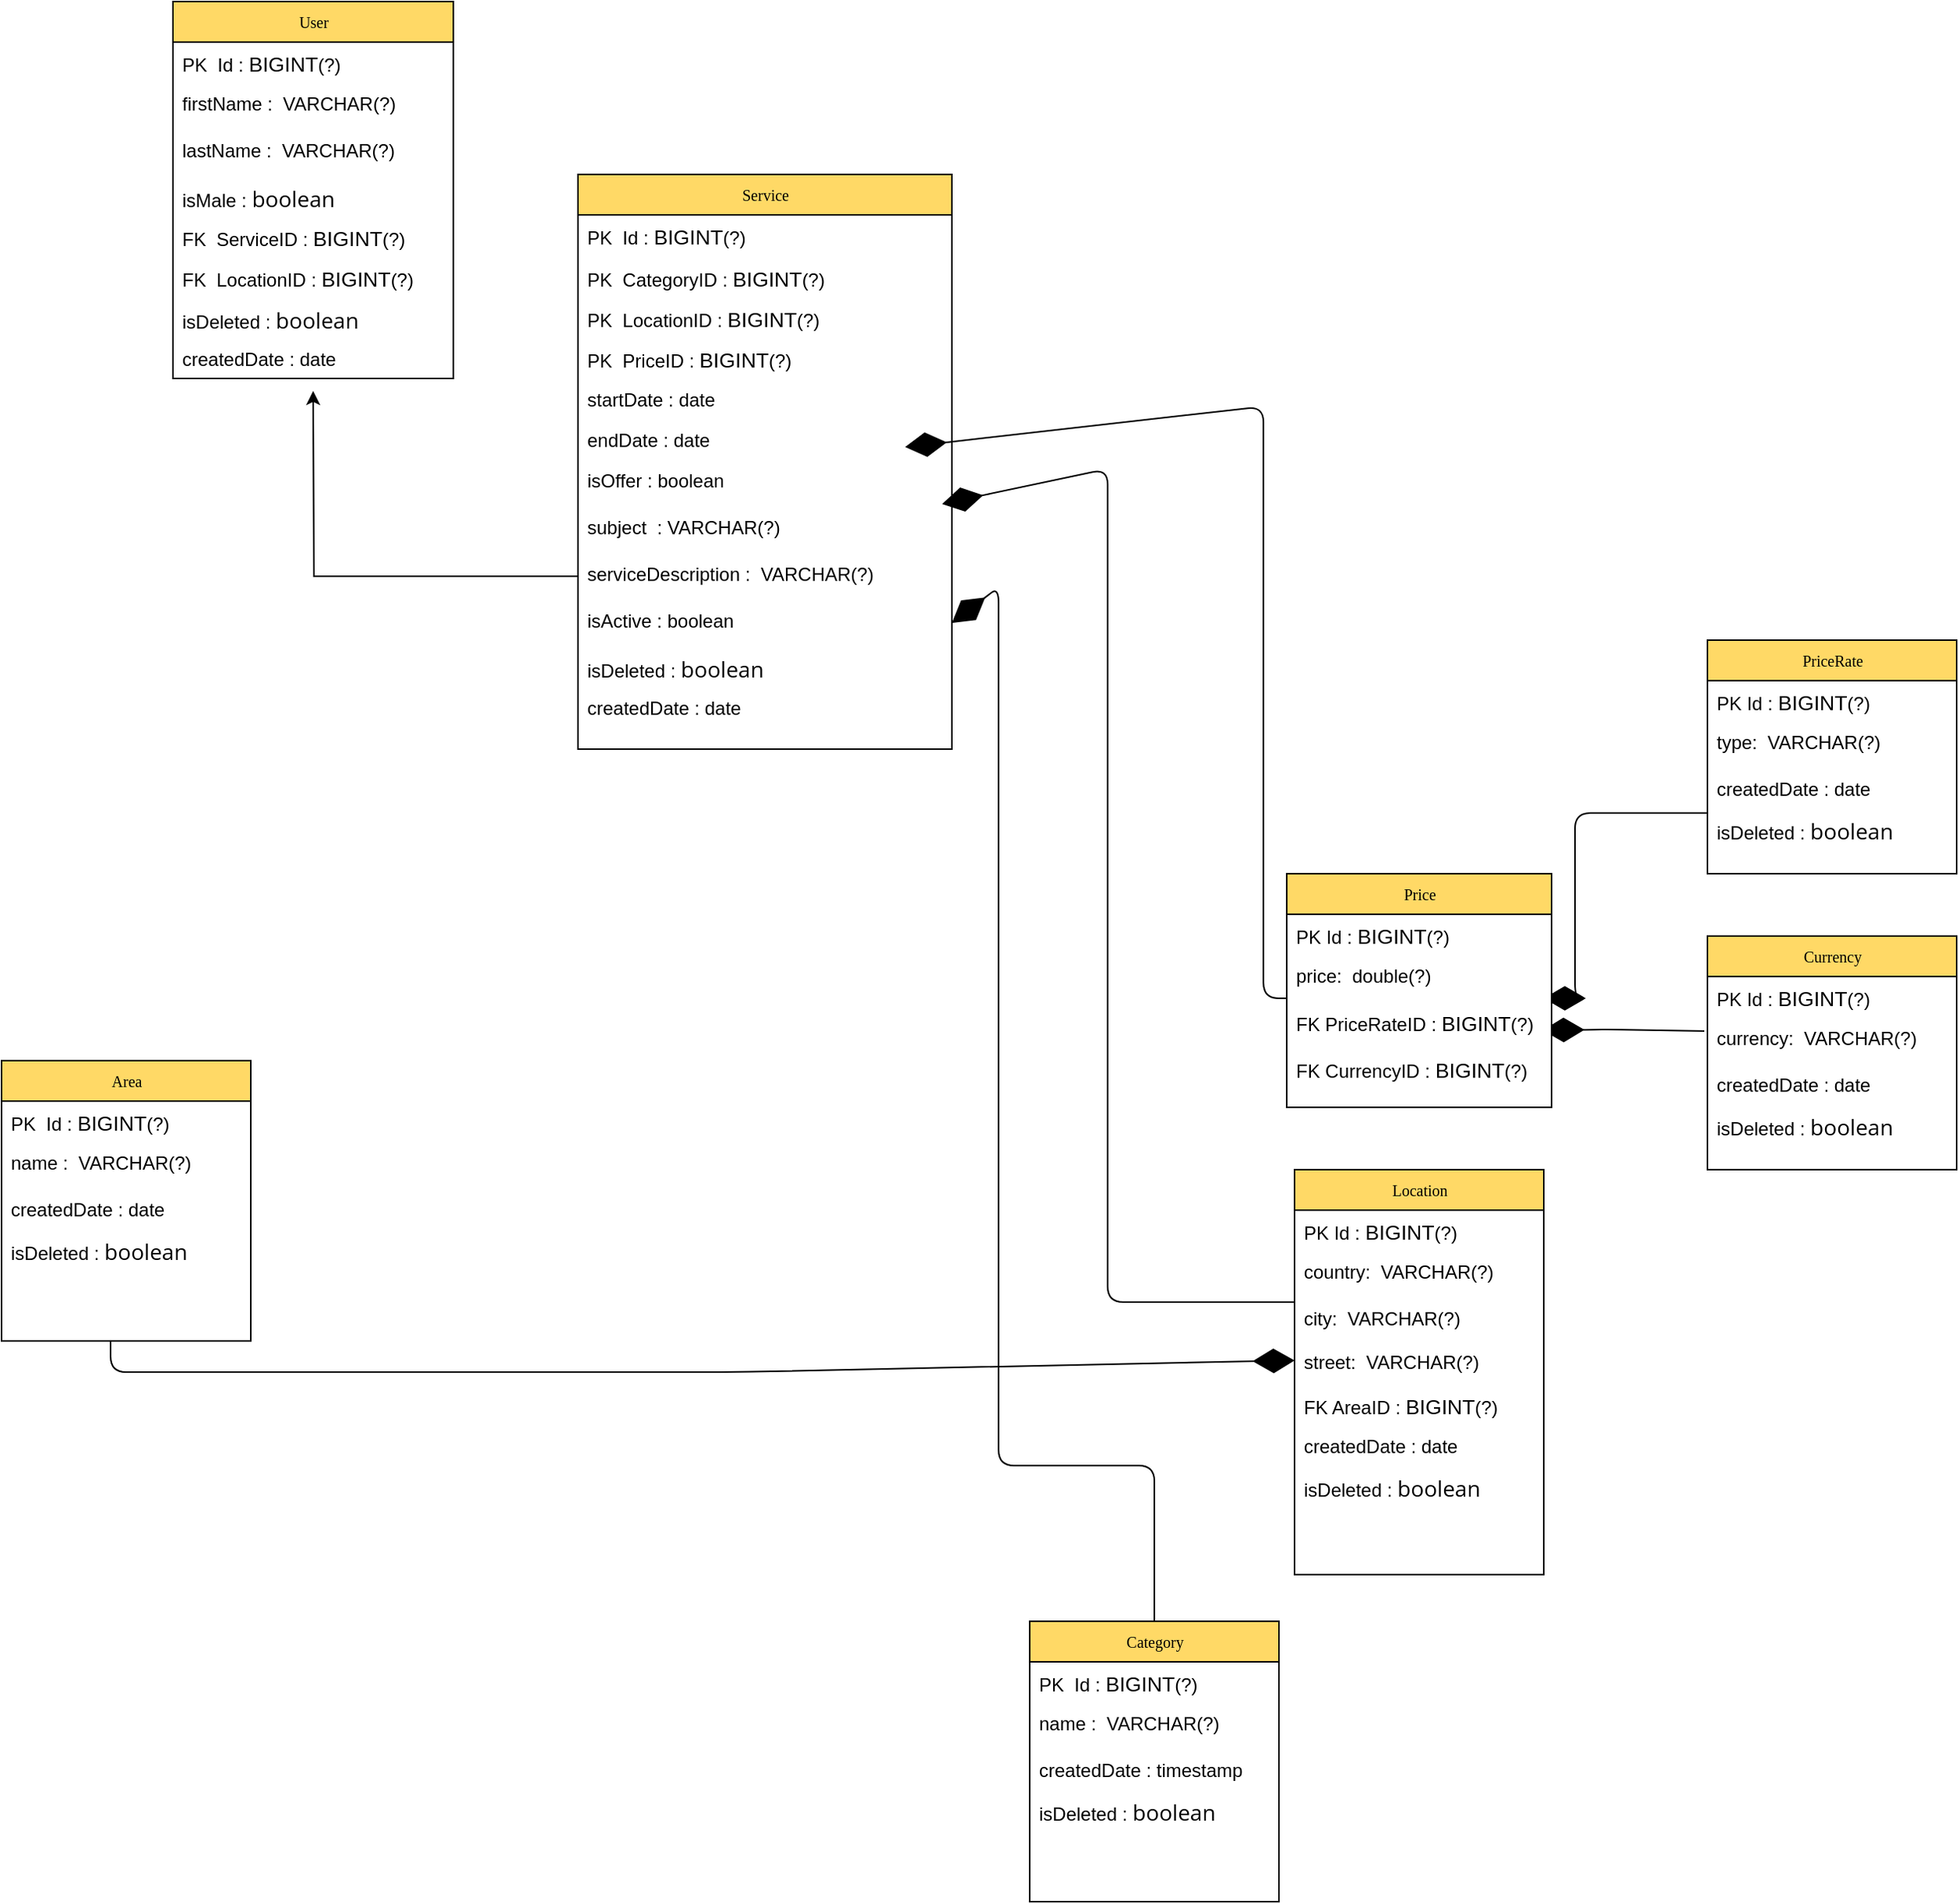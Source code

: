 <mxfile version="12.8.1" type="github">
  <diagram id="fjW9XBGuvEGNRJiDpevI" name="Page-1">
    <mxGraphModel dx="1646" dy="1749" grid="1" gridSize="10" guides="1" tooltips="1" connect="1" arrows="1" fold="1" page="1" pageScale="1" pageWidth="850" pageHeight="1100" math="0" shadow="0">
      <root>
        <mxCell id="0" />
        <mxCell id="1" parent="0" />
        <mxCell id="ZYrpAKafaMUzDecGM8QH-43" value="Category" style="swimlane;html=1;fontStyle=0;childLayout=stackLayout;horizontal=1;startSize=26;fillColor=#FFD966;horizontalStack=0;resizeParent=1;resizeLast=0;collapsible=1;marginBottom=0;swimlaneFillColor=#ffffff;rounded=0;shadow=0;comic=0;labelBackgroundColor=none;strokeWidth=1;fontFamily=Verdana;fontSize=10;align=center;" parent="1" vertex="1">
          <mxGeometry x="-170" y="500" width="160" height="180" as="geometry" />
        </mxCell>
        <mxCell id="4Ubxrk7s4MT3tRCv33ai-3" value="PK&amp;nbsp; Id :&amp;nbsp;&lt;span style=&quot;font-family: &amp;#34;arial&amp;#34; , &amp;#34;helvetica&amp;#34; , sans-serif ; font-size: 13.333px ; background-color: rgb(255 , 255 , 255)&quot;&gt;BIGINT&lt;/span&gt;(?)&lt;span style=&quot;font-family: &amp;#34;arial&amp;#34; , &amp;#34;helvetica&amp;#34; , sans-serif ; font-size: 13.333px ; background-color: rgb(255 , 255 , 255)&quot;&gt;&lt;br&gt;&amp;nbsp;&lt;/span&gt;" style="text;html=1;strokeColor=none;fillColor=none;align=left;verticalAlign=top;spacingLeft=4;spacingRight=4;whiteSpace=wrap;overflow=hidden;rotatable=0;points=[[0,0.5],[1,0.5]];portConstraint=eastwest;" vertex="1" parent="ZYrpAKafaMUzDecGM8QH-43">
          <mxGeometry y="26" width="160" height="26" as="geometry" />
        </mxCell>
        <mxCell id="ZYrpAKafaMUzDecGM8QH-44" value="name :&amp;nbsp; VARCHAR(?)" style="text;html=1;strokeColor=none;fillColor=none;align=left;verticalAlign=top;spacingLeft=4;spacingRight=4;whiteSpace=wrap;overflow=hidden;rotatable=0;points=[[0,0.5],[1,0.5]];portConstraint=eastwest;" parent="ZYrpAKafaMUzDecGM8QH-43" vertex="1">
          <mxGeometry y="52" width="160" height="30" as="geometry" />
        </mxCell>
        <mxCell id="4Ubxrk7s4MT3tRCv33ai-4" value="createdDate : timestamp" style="text;html=1;strokeColor=none;fillColor=none;align=left;verticalAlign=top;spacingLeft=4;spacingRight=4;whiteSpace=wrap;overflow=hidden;rotatable=0;points=[[0,0.5],[1,0.5]];portConstraint=eastwest;" vertex="1" parent="ZYrpAKafaMUzDecGM8QH-43">
          <mxGeometry y="82" width="160" height="26" as="geometry" />
        </mxCell>
        <mxCell id="4Ubxrk7s4MT3tRCv33ai-5" value="isDeleted :&amp;nbsp;&lt;span style=&quot;font-family: &amp;#34;open sans&amp;#34; , &amp;#34;arial&amp;#34; , sans-serif ; font-size: 14px&quot;&gt;boolean&lt;/span&gt;" style="text;html=1;strokeColor=none;fillColor=none;align=left;verticalAlign=top;spacingLeft=4;spacingRight=4;whiteSpace=wrap;overflow=hidden;rotatable=0;points=[[0,0.5],[1,0.5]];portConstraint=eastwest;" vertex="1" parent="ZYrpAKafaMUzDecGM8QH-43">
          <mxGeometry y="108" width="160" height="26" as="geometry" />
        </mxCell>
        <mxCell id="ZYrpAKafaMUzDecGM8QH-45" value="Service" style="swimlane;html=1;fontStyle=0;childLayout=stackLayout;horizontal=1;startSize=26;fillColor=#FFD966;horizontalStack=0;resizeParent=1;resizeLast=0;collapsible=1;marginBottom=0;swimlaneFillColor=#ffffff;rounded=0;shadow=0;comic=0;labelBackgroundColor=none;strokeWidth=1;fontFamily=Verdana;fontSize=10;align=center;" parent="1" vertex="1">
          <mxGeometry x="-460" y="-429" width="240" height="369" as="geometry" />
        </mxCell>
        <mxCell id="4Ubxrk7s4MT3tRCv33ai-59" value="PK&amp;nbsp; Id :&amp;nbsp;&lt;span style=&quot;font-family: &amp;#34;arial&amp;#34; , &amp;#34;helvetica&amp;#34; , sans-serif ; font-size: 13.333px ; background-color: rgb(255 , 255 , 255)&quot;&gt;BIGINT&lt;/span&gt;(?)&lt;span style=&quot;font-family: &amp;#34;arial&amp;#34; , &amp;#34;helvetica&amp;#34; , sans-serif ; font-size: 13.333px ; background-color: rgb(255 , 255 , 255)&quot;&gt;&lt;br&gt;&amp;nbsp;&lt;/span&gt;" style="text;html=1;strokeColor=none;fillColor=none;align=left;verticalAlign=top;spacingLeft=4;spacingRight=4;whiteSpace=wrap;overflow=hidden;rotatable=0;points=[[0,0.5],[1,0.5]];portConstraint=eastwest;" vertex="1" parent="ZYrpAKafaMUzDecGM8QH-45">
          <mxGeometry y="26" width="240" height="27" as="geometry" />
        </mxCell>
        <mxCell id="ZYrpAKafaMUzDecGM8QH-46" value="PK&amp;nbsp; CategoryID :&amp;nbsp;&lt;span style=&quot;font-family: &amp;#34;arial&amp;#34; , &amp;#34;helvetica&amp;#34; , sans-serif ; font-size: 13.333px ; background-color: rgb(255 , 255 , 255)&quot;&gt;BIGINT&lt;/span&gt;(?)&lt;span style=&quot;font-family: &amp;#34;arial&amp;#34; , &amp;#34;helvetica&amp;#34; , sans-serif ; font-size: 13.333px ; background-color: rgb(255 , 255 , 255)&quot;&gt;&lt;br&gt;&amp;nbsp;&lt;/span&gt;" style="text;html=1;strokeColor=none;fillColor=none;align=left;verticalAlign=top;spacingLeft=4;spacingRight=4;whiteSpace=wrap;overflow=hidden;rotatable=0;points=[[0,0.5],[1,0.5]];portConstraint=eastwest;" parent="ZYrpAKafaMUzDecGM8QH-45" vertex="1">
          <mxGeometry y="53" width="240" height="26" as="geometry" />
        </mxCell>
        <mxCell id="4Ubxrk7s4MT3tRCv33ai-65" value="PK&amp;nbsp; LocationID :&amp;nbsp;&lt;span style=&quot;font-family: &amp;#34;arial&amp;#34; , &amp;#34;helvetica&amp;#34; , sans-serif ; font-size: 13.333px ; background-color: rgb(255 , 255 , 255)&quot;&gt;BIGINT&lt;/span&gt;(?)&lt;span style=&quot;font-family: &amp;#34;arial&amp;#34; , &amp;#34;helvetica&amp;#34; , sans-serif ; font-size: 13.333px ; background-color: rgb(255 , 255 , 255)&quot;&gt;&lt;br&gt;&amp;nbsp;&lt;/span&gt;" style="text;html=1;strokeColor=none;fillColor=none;align=left;verticalAlign=top;spacingLeft=4;spacingRight=4;whiteSpace=wrap;overflow=hidden;rotatable=0;points=[[0,0.5],[1,0.5]];portConstraint=eastwest;" vertex="1" parent="ZYrpAKafaMUzDecGM8QH-45">
          <mxGeometry y="79" width="240" height="26" as="geometry" />
        </mxCell>
        <mxCell id="4Ubxrk7s4MT3tRCv33ai-66" value="PK&amp;nbsp; PriceID :&amp;nbsp;&lt;span style=&quot;font-family: &amp;#34;arial&amp;#34; , &amp;#34;helvetica&amp;#34; , sans-serif ; font-size: 13.333px ; background-color: rgb(255 , 255 , 255)&quot;&gt;BIGINT&lt;/span&gt;(?)&lt;span style=&quot;font-family: &amp;#34;arial&amp;#34; , &amp;#34;helvetica&amp;#34; , sans-serif ; font-size: 13.333px ; background-color: rgb(255 , 255 , 255)&quot;&gt;&lt;br&gt;&amp;nbsp;&lt;/span&gt;" style="text;html=1;strokeColor=none;fillColor=none;align=left;verticalAlign=top;spacingLeft=4;spacingRight=4;whiteSpace=wrap;overflow=hidden;rotatable=0;points=[[0,0.5],[1,0.5]];portConstraint=eastwest;" vertex="1" parent="ZYrpAKafaMUzDecGM8QH-45">
          <mxGeometry y="105" width="240" height="26" as="geometry" />
        </mxCell>
        <mxCell id="ZYrpAKafaMUzDecGM8QH-49" value="startDate : date" style="text;html=1;strokeColor=none;fillColor=none;align=left;verticalAlign=top;spacingLeft=4;spacingRight=4;whiteSpace=wrap;overflow=hidden;rotatable=0;points=[[0,0.5],[1,0.5]];portConstraint=eastwest;" parent="ZYrpAKafaMUzDecGM8QH-45" vertex="1">
          <mxGeometry y="131" width="240" height="26" as="geometry" />
        </mxCell>
        <mxCell id="4Ubxrk7s4MT3tRCv33ai-63" value="endDate : date" style="text;html=1;strokeColor=none;fillColor=none;align=left;verticalAlign=top;spacingLeft=4;spacingRight=4;whiteSpace=wrap;overflow=hidden;rotatable=0;points=[[0,0.5],[1,0.5]];portConstraint=eastwest;" vertex="1" parent="ZYrpAKafaMUzDecGM8QH-45">
          <mxGeometry y="157" width="240" height="26" as="geometry" />
        </mxCell>
        <mxCell id="ZYrpAKafaMUzDecGM8QH-51" value="isOffer : boolean" style="text;html=1;strokeColor=none;fillColor=none;align=left;verticalAlign=top;spacingLeft=4;spacingRight=4;whiteSpace=wrap;overflow=hidden;rotatable=0;points=[[0,0.5],[1,0.5]];portConstraint=eastwest;" parent="ZYrpAKafaMUzDecGM8QH-45" vertex="1">
          <mxGeometry y="183" width="240" height="30" as="geometry" />
        </mxCell>
        <mxCell id="ZYrpAKafaMUzDecGM8QH-52" value="subject&amp;nbsp; : VARCHAR(?)" style="text;html=1;strokeColor=none;fillColor=none;align=left;verticalAlign=top;spacingLeft=4;spacingRight=4;whiteSpace=wrap;overflow=hidden;rotatable=0;points=[[0,0.5],[1,0.5]];portConstraint=eastwest;" parent="ZYrpAKafaMUzDecGM8QH-45" vertex="1">
          <mxGeometry y="213" width="240" height="30" as="geometry" />
        </mxCell>
        <mxCell id="ZYrpAKafaMUzDecGM8QH-53" value="serviceDescription :&amp;nbsp; VARCHAR(?)" style="text;html=1;strokeColor=none;fillColor=none;align=left;verticalAlign=top;spacingLeft=4;spacingRight=4;whiteSpace=wrap;overflow=hidden;rotatable=0;points=[[0,0.5],[1,0.5]];portConstraint=eastwest;" parent="ZYrpAKafaMUzDecGM8QH-45" vertex="1">
          <mxGeometry y="243" width="240" height="30" as="geometry" />
        </mxCell>
        <mxCell id="ZYrpAKafaMUzDecGM8QH-54" value="isActive : boolean" style="text;html=1;strokeColor=none;fillColor=none;align=left;verticalAlign=top;spacingLeft=4;spacingRight=4;whiteSpace=wrap;overflow=hidden;rotatable=0;points=[[0,0.5],[1,0.5]];portConstraint=eastwest;" parent="ZYrpAKafaMUzDecGM8QH-45" vertex="1">
          <mxGeometry y="273" width="240" height="30" as="geometry" />
        </mxCell>
        <mxCell id="4Ubxrk7s4MT3tRCv33ai-61" value="isDeleted :&amp;nbsp;&lt;span style=&quot;font-family: &amp;#34;open sans&amp;#34; , &amp;#34;arial&amp;#34; , sans-serif ; font-size: 14px&quot;&gt;boolean&lt;/span&gt;" style="text;html=1;strokeColor=none;fillColor=none;align=left;verticalAlign=top;spacingLeft=4;spacingRight=4;whiteSpace=wrap;overflow=hidden;rotatable=0;points=[[0,0.5],[1,0.5]];portConstraint=eastwest;" vertex="1" parent="ZYrpAKafaMUzDecGM8QH-45">
          <mxGeometry y="303" width="240" height="26" as="geometry" />
        </mxCell>
        <mxCell id="4Ubxrk7s4MT3tRCv33ai-60" value="createdDate : date" style="text;html=1;strokeColor=none;fillColor=none;align=left;verticalAlign=top;spacingLeft=4;spacingRight=4;whiteSpace=wrap;overflow=hidden;rotatable=0;points=[[0,0.5],[1,0.5]];portConstraint=eastwest;" vertex="1" parent="ZYrpAKafaMUzDecGM8QH-45">
          <mxGeometry y="329" width="240" height="26" as="geometry" />
        </mxCell>
        <mxCell id="ZYrpAKafaMUzDecGM8QH-66" value="" style="endArrow=diamondThin;endFill=1;endSize=24;html=1;exitX=0;exitY=0.5;exitDx=0;exitDy=0;entryX=1;entryY=0.5;entryDx=0;entryDy=0;" parent="1" edge="1">
          <mxGeometry width="160" relative="1" as="geometry">
            <mxPoint y="100.0" as="sourcePoint" />
            <mxPoint x="-250" y="-254" as="targetPoint" />
            <Array as="points">
              <mxPoint x="-20" y="100" />
              <mxPoint x="-20" y="-280" />
            </Array>
          </mxGeometry>
        </mxCell>
        <mxCell id="ZYrpAKafaMUzDecGM8QH-67" value="" style="endArrow=diamondThin;endFill=1;endSize=24;html=1;exitX=0;exitY=0.5;exitDx=0;exitDy=0;entryX=0.974;entryY=-0.047;entryDx=0;entryDy=0;entryPerimeter=0;" parent="1" target="ZYrpAKafaMUzDecGM8QH-52" edge="1">
          <mxGeometry width="160" relative="1" as="geometry">
            <mxPoint y="295.0" as="sourcePoint" />
            <mxPoint x="-240" y="190" as="targetPoint" />
            <Array as="points">
              <mxPoint x="-120" y="295" />
              <mxPoint x="-120" y="190" />
              <mxPoint x="-120" y="-240" />
            </Array>
          </mxGeometry>
        </mxCell>
        <mxCell id="ZYrpAKafaMUzDecGM8QH-68" value="" style="endArrow=diamondThin;endFill=1;endSize=24;html=1;exitX=0.5;exitY=0;exitDx=0;exitDy=0;entryX=1;entryY=0.5;entryDx=0;entryDy=0;" parent="1" source="ZYrpAKafaMUzDecGM8QH-43" target="ZYrpAKafaMUzDecGM8QH-54" edge="1">
          <mxGeometry width="160" relative="1" as="geometry">
            <mxPoint x="-370" y="110" as="sourcePoint" />
            <mxPoint x="-260" y="220" as="targetPoint" />
            <Array as="points">
              <mxPoint x="-90" y="400" />
              <mxPoint x="-190" y="400" />
              <mxPoint x="-190" y="265" />
              <mxPoint x="-190" y="-164" />
            </Array>
          </mxGeometry>
        </mxCell>
        <mxCell id="ZYrpAKafaMUzDecGM8QH-69" value="" style="endArrow=diamondThin;endFill=1;endSize=24;html=1;entryX=0;entryY=0.75;entryDx=0;entryDy=0;exitX=0.5;exitY=1;exitDx=0;exitDy=0;" parent="1" edge="1">
          <mxGeometry width="160" relative="1" as="geometry">
            <mxPoint x="-760" y="320.0" as="sourcePoint" />
            <mxPoint y="332.5" as="targetPoint" />
            <Array as="points">
              <mxPoint x="-760" y="340" />
              <mxPoint x="-360" y="340" />
            </Array>
          </mxGeometry>
        </mxCell>
        <mxCell id="ZYrpAKafaMUzDecGM8QH-70" value="" style="endArrow=diamondThin;endFill=1;endSize=24;html=1;exitX=0;exitY=0.5;exitDx=0;exitDy=0;entryX=1;entryY=0.5;entryDx=0;entryDy=0;" parent="1" edge="1">
          <mxGeometry width="160" relative="1" as="geometry">
            <mxPoint x="265" y="-19" as="sourcePoint" />
            <mxPoint x="160" y="100.0" as="targetPoint" />
            <Array as="points">
              <mxPoint x="180" y="-19" />
              <mxPoint x="180" y="100" />
            </Array>
          </mxGeometry>
        </mxCell>
        <mxCell id="ZYrpAKafaMUzDecGM8QH-71" value="" style="endArrow=diamondThin;endFill=1;endSize=24;html=1;entryX=0.995;entryY=0.614;entryDx=0;entryDy=0;entryPerimeter=0;" parent="1" edge="1">
          <mxGeometry width="160" relative="1" as="geometry">
            <mxPoint x="263" y="121" as="sourcePoint" />
            <mxPoint x="159.2" y="120.52" as="targetPoint" />
            <Array as="points">
              <mxPoint x="200" y="120" />
            </Array>
          </mxGeometry>
        </mxCell>
        <mxCell id="4Ubxrk7s4MT3tRCv33ai-6" value="Area" style="swimlane;html=1;fontStyle=0;childLayout=stackLayout;horizontal=1;startSize=26;fillColor=#FFD966;horizontalStack=0;resizeParent=1;resizeLast=0;collapsible=1;marginBottom=0;swimlaneFillColor=#ffffff;rounded=0;shadow=0;comic=0;labelBackgroundColor=none;strokeWidth=1;fontFamily=Verdana;fontSize=10;align=center;" vertex="1" parent="1">
          <mxGeometry x="-830" y="140" width="160" height="180" as="geometry" />
        </mxCell>
        <mxCell id="4Ubxrk7s4MT3tRCv33ai-8" value="PK&amp;nbsp; Id :&amp;nbsp;&lt;span style=&quot;font-family: &amp;#34;arial&amp;#34; , &amp;#34;helvetica&amp;#34; , sans-serif ; font-size: 13.333px ; background-color: rgb(255 , 255 , 255)&quot;&gt;BIGINT&lt;/span&gt;(?)&lt;span style=&quot;font-family: &amp;#34;arial&amp;#34; , &amp;#34;helvetica&amp;#34; , sans-serif ; font-size: 13.333px ; background-color: rgb(255 , 255 , 255)&quot;&gt;&lt;br&gt;&amp;nbsp;&lt;/span&gt;" style="text;html=1;strokeColor=none;fillColor=none;align=left;verticalAlign=top;spacingLeft=4;spacingRight=4;whiteSpace=wrap;overflow=hidden;rotatable=0;points=[[0,0.5],[1,0.5]];portConstraint=eastwest;" vertex="1" parent="4Ubxrk7s4MT3tRCv33ai-6">
          <mxGeometry y="26" width="160" height="26" as="geometry" />
        </mxCell>
        <mxCell id="4Ubxrk7s4MT3tRCv33ai-7" value="name :&amp;nbsp; VARCHAR(?)" style="text;html=1;strokeColor=none;fillColor=none;align=left;verticalAlign=top;spacingLeft=4;spacingRight=4;whiteSpace=wrap;overflow=hidden;rotatable=0;points=[[0,0.5],[1,0.5]];portConstraint=eastwest;" vertex="1" parent="4Ubxrk7s4MT3tRCv33ai-6">
          <mxGeometry y="52" width="160" height="30" as="geometry" />
        </mxCell>
        <mxCell id="4Ubxrk7s4MT3tRCv33ai-9" value="createdDate : date" style="text;html=1;strokeColor=none;fillColor=none;align=left;verticalAlign=top;spacingLeft=4;spacingRight=4;whiteSpace=wrap;overflow=hidden;rotatable=0;points=[[0,0.5],[1,0.5]];portConstraint=eastwest;" vertex="1" parent="4Ubxrk7s4MT3tRCv33ai-6">
          <mxGeometry y="82" width="160" height="26" as="geometry" />
        </mxCell>
        <mxCell id="4Ubxrk7s4MT3tRCv33ai-10" value="isDeleted :&amp;nbsp;&lt;span style=&quot;font-family: &amp;#34;open sans&amp;#34; , &amp;#34;arial&amp;#34; , sans-serif ; font-size: 14px&quot;&gt;boolean&lt;/span&gt;" style="text;html=1;strokeColor=none;fillColor=none;align=left;verticalAlign=top;spacingLeft=4;spacingRight=4;whiteSpace=wrap;overflow=hidden;rotatable=0;points=[[0,0.5],[1,0.5]];portConstraint=eastwest;" vertex="1" parent="4Ubxrk7s4MT3tRCv33ai-6">
          <mxGeometry y="108" width="160" height="26" as="geometry" />
        </mxCell>
        <mxCell id="4Ubxrk7s4MT3tRCv33ai-11" value="User" style="swimlane;html=1;fontStyle=0;childLayout=stackLayout;horizontal=1;startSize=26;fillColor=#FFD966;horizontalStack=0;resizeParent=1;resizeLast=0;collapsible=1;marginBottom=0;swimlaneFillColor=#ffffff;rounded=0;shadow=0;comic=0;labelBackgroundColor=none;strokeWidth=1;fontFamily=Verdana;fontSize=10;align=center;" vertex="1" parent="1">
          <mxGeometry x="-720" y="-540" width="180" height="242" as="geometry" />
        </mxCell>
        <mxCell id="4Ubxrk7s4MT3tRCv33ai-13" value="PK&amp;nbsp; Id :&amp;nbsp;&lt;span style=&quot;font-family: &amp;#34;arial&amp;#34; , &amp;#34;helvetica&amp;#34; , sans-serif ; font-size: 13.333px ; background-color: rgb(255 , 255 , 255)&quot;&gt;BIGINT&lt;/span&gt;(?)&lt;span style=&quot;font-family: &amp;#34;arial&amp;#34; , &amp;#34;helvetica&amp;#34; , sans-serif ; font-size: 13.333px ; background-color: rgb(255 , 255 , 255)&quot;&gt;&lt;br&gt;&amp;nbsp;&lt;/span&gt;" style="text;html=1;strokeColor=none;fillColor=none;align=left;verticalAlign=top;spacingLeft=4;spacingRight=4;whiteSpace=wrap;overflow=hidden;rotatable=0;points=[[0,0.5],[1,0.5]];portConstraint=eastwest;" vertex="1" parent="4Ubxrk7s4MT3tRCv33ai-11">
          <mxGeometry y="26" width="180" height="26" as="geometry" />
        </mxCell>
        <mxCell id="4Ubxrk7s4MT3tRCv33ai-12" value="firstName :&amp;nbsp; VARCHAR(?)" style="text;html=1;strokeColor=none;fillColor=none;align=left;verticalAlign=top;spacingLeft=4;spacingRight=4;whiteSpace=wrap;overflow=hidden;rotatable=0;points=[[0,0.5],[1,0.5]];portConstraint=eastwest;" vertex="1" parent="4Ubxrk7s4MT3tRCv33ai-11">
          <mxGeometry y="52" width="180" height="30" as="geometry" />
        </mxCell>
        <mxCell id="4Ubxrk7s4MT3tRCv33ai-18" value="lastName :&amp;nbsp; VARCHAR(?)" style="text;html=1;strokeColor=none;fillColor=none;align=left;verticalAlign=top;spacingLeft=4;spacingRight=4;whiteSpace=wrap;overflow=hidden;rotatable=0;points=[[0,0.5],[1,0.5]];portConstraint=eastwest;" vertex="1" parent="4Ubxrk7s4MT3tRCv33ai-11">
          <mxGeometry y="82" width="180" height="30" as="geometry" />
        </mxCell>
        <mxCell id="4Ubxrk7s4MT3tRCv33ai-15" value="isMale :&amp;nbsp;&lt;span style=&quot;font-family: &amp;#34;open sans&amp;#34; , &amp;#34;arial&amp;#34; , sans-serif ; font-size: 14px&quot;&gt;boolean&lt;/span&gt;" style="text;html=1;strokeColor=none;fillColor=none;align=left;verticalAlign=top;spacingLeft=4;spacingRight=4;whiteSpace=wrap;overflow=hidden;rotatable=0;points=[[0,0.5],[1,0.5]];portConstraint=eastwest;" vertex="1" parent="4Ubxrk7s4MT3tRCv33ai-11">
          <mxGeometry y="112" width="180" height="26" as="geometry" />
        </mxCell>
        <mxCell id="4Ubxrk7s4MT3tRCv33ai-56" value="FK&amp;nbsp; ServiceID :&amp;nbsp;&lt;span style=&quot;font-family: &amp;#34;arial&amp;#34; , &amp;#34;helvetica&amp;#34; , sans-serif ; font-size: 13.333px ; background-color: rgb(255 , 255 , 255)&quot;&gt;BIGINT&lt;/span&gt;(?)&lt;span style=&quot;font-family: &amp;#34;arial&amp;#34; , &amp;#34;helvetica&amp;#34; , sans-serif ; font-size: 13.333px ; background-color: rgb(255 , 255 , 255)&quot;&gt;&lt;br&gt;&amp;nbsp;&lt;/span&gt;" style="text;html=1;strokeColor=none;fillColor=none;align=left;verticalAlign=top;spacingLeft=4;spacingRight=4;whiteSpace=wrap;overflow=hidden;rotatable=0;points=[[0,0.5],[1,0.5]];portConstraint=eastwest;" vertex="1" parent="4Ubxrk7s4MT3tRCv33ai-11">
          <mxGeometry y="138" width="180" height="26" as="geometry" />
        </mxCell>
        <mxCell id="4Ubxrk7s4MT3tRCv33ai-57" value="FK&amp;nbsp; LocationID :&amp;nbsp;&lt;span style=&quot;font-family: &amp;#34;arial&amp;#34; , &amp;#34;helvetica&amp;#34; , sans-serif ; font-size: 13.333px ; background-color: rgb(255 , 255 , 255)&quot;&gt;BIGINT&lt;/span&gt;(?)&lt;span style=&quot;font-family: &amp;#34;arial&amp;#34; , &amp;#34;helvetica&amp;#34; , sans-serif ; font-size: 13.333px ; background-color: rgb(255 , 255 , 255)&quot;&gt;&lt;br&gt;&amp;nbsp;&lt;/span&gt;" style="text;html=1;strokeColor=none;fillColor=none;align=left;verticalAlign=top;spacingLeft=4;spacingRight=4;whiteSpace=wrap;overflow=hidden;rotatable=0;points=[[0,0.5],[1,0.5]];portConstraint=eastwest;" vertex="1" parent="4Ubxrk7s4MT3tRCv33ai-11">
          <mxGeometry y="164" width="180" height="26" as="geometry" />
        </mxCell>
        <mxCell id="4Ubxrk7s4MT3tRCv33ai-14" value="isDeleted :&amp;nbsp;&lt;span style=&quot;font-family: &amp;#34;open sans&amp;#34; , &amp;#34;arial&amp;#34; , sans-serif ; font-size: 14px&quot;&gt;boolean&lt;/span&gt;" style="text;html=1;strokeColor=none;fillColor=none;align=left;verticalAlign=top;spacingLeft=4;spacingRight=4;whiteSpace=wrap;overflow=hidden;rotatable=0;points=[[0,0.5],[1,0.5]];portConstraint=eastwest;" vertex="1" parent="4Ubxrk7s4MT3tRCv33ai-11">
          <mxGeometry y="190" width="180" height="26" as="geometry" />
        </mxCell>
        <mxCell id="4Ubxrk7s4MT3tRCv33ai-58" value="createdDate : date" style="text;html=1;strokeColor=none;fillColor=none;align=left;verticalAlign=top;spacingLeft=4;spacingRight=4;whiteSpace=wrap;overflow=hidden;rotatable=0;points=[[0,0.5],[1,0.5]];portConstraint=eastwest;" vertex="1" parent="4Ubxrk7s4MT3tRCv33ai-11">
          <mxGeometry y="216" width="180" height="26" as="geometry" />
        </mxCell>
        <mxCell id="4Ubxrk7s4MT3tRCv33ai-19" value="Location" style="swimlane;html=1;fontStyle=0;childLayout=stackLayout;horizontal=1;startSize=26;fillColor=#FFD966;horizontalStack=0;resizeParent=1;resizeLast=0;collapsible=1;marginBottom=0;swimlaneFillColor=#ffffff;rounded=0;shadow=0;comic=0;labelBackgroundColor=none;strokeWidth=1;fontFamily=Verdana;fontSize=10;align=center;" vertex="1" parent="1">
          <mxGeometry y="210" width="160" height="260" as="geometry" />
        </mxCell>
        <mxCell id="4Ubxrk7s4MT3tRCv33ai-21" value="PK Id :&amp;nbsp;&lt;span style=&quot;font-family: &amp;#34;arial&amp;#34; , &amp;#34;helvetica&amp;#34; , sans-serif ; font-size: 13.333px ; background-color: rgb(255 , 255 , 255)&quot;&gt;BIGINT&lt;/span&gt;(?)&lt;span style=&quot;font-family: &amp;#34;arial&amp;#34; , &amp;#34;helvetica&amp;#34; , sans-serif ; font-size: 13.333px ; background-color: rgb(255 , 255 , 255)&quot;&gt;&lt;br&gt;&amp;nbsp;&lt;/span&gt;" style="text;html=1;strokeColor=none;fillColor=none;align=left;verticalAlign=top;spacingLeft=4;spacingRight=4;whiteSpace=wrap;overflow=hidden;rotatable=0;points=[[0,0.5],[1,0.5]];portConstraint=eastwest;" vertex="1" parent="4Ubxrk7s4MT3tRCv33ai-19">
          <mxGeometry y="26" width="160" height="26" as="geometry" />
        </mxCell>
        <mxCell id="4Ubxrk7s4MT3tRCv33ai-20" value="country:&amp;nbsp; VARCHAR(?)" style="text;html=1;strokeColor=none;fillColor=none;align=left;verticalAlign=top;spacingLeft=4;spacingRight=4;whiteSpace=wrap;overflow=hidden;rotatable=0;points=[[0,0.5],[1,0.5]];portConstraint=eastwest;" vertex="1" parent="4Ubxrk7s4MT3tRCv33ai-19">
          <mxGeometry y="52" width="160" height="30" as="geometry" />
        </mxCell>
        <mxCell id="4Ubxrk7s4MT3tRCv33ai-25" value="city:&amp;nbsp; VARCHAR(?)" style="text;html=1;strokeColor=none;fillColor=none;align=left;verticalAlign=top;spacingLeft=4;spacingRight=4;whiteSpace=wrap;overflow=hidden;rotatable=0;points=[[0,0.5],[1,0.5]];portConstraint=eastwest;" vertex="1" parent="4Ubxrk7s4MT3tRCv33ai-19">
          <mxGeometry y="82" width="160" height="28" as="geometry" />
        </mxCell>
        <mxCell id="4Ubxrk7s4MT3tRCv33ai-28" value="street:&amp;nbsp; VARCHAR(?)" style="text;html=1;strokeColor=none;fillColor=none;align=left;verticalAlign=top;spacingLeft=4;spacingRight=4;whiteSpace=wrap;overflow=hidden;rotatable=0;points=[[0,0.5],[1,0.5]];portConstraint=eastwest;" vertex="1" parent="4Ubxrk7s4MT3tRCv33ai-19">
          <mxGeometry y="110" width="160" height="28" as="geometry" />
        </mxCell>
        <mxCell id="4Ubxrk7s4MT3tRCv33ai-26" value="FK AreaID :&amp;nbsp;&lt;span style=&quot;font-family: &amp;#34;arial&amp;#34; , &amp;#34;helvetica&amp;#34; , sans-serif ; font-size: 13.333px ; background-color: rgb(255 , 255 , 255)&quot;&gt;BIGINT&lt;/span&gt;(?)&lt;span style=&quot;font-family: &amp;#34;arial&amp;#34; , &amp;#34;helvetica&amp;#34; , sans-serif ; font-size: 13.333px ; background-color: rgb(255 , 255 , 255)&quot;&gt;&lt;br&gt;&amp;nbsp;&lt;/span&gt;" style="text;html=1;strokeColor=none;fillColor=none;align=left;verticalAlign=top;spacingLeft=4;spacingRight=4;whiteSpace=wrap;overflow=hidden;rotatable=0;points=[[0,0.5],[1,0.5]];portConstraint=eastwest;" vertex="1" parent="4Ubxrk7s4MT3tRCv33ai-19">
          <mxGeometry y="138" width="160" height="26" as="geometry" />
        </mxCell>
        <mxCell id="4Ubxrk7s4MT3tRCv33ai-22" value="createdDate : date" style="text;html=1;strokeColor=none;fillColor=none;align=left;verticalAlign=top;spacingLeft=4;spacingRight=4;whiteSpace=wrap;overflow=hidden;rotatable=0;points=[[0,0.5],[1,0.5]];portConstraint=eastwest;" vertex="1" parent="4Ubxrk7s4MT3tRCv33ai-19">
          <mxGeometry y="164" width="160" height="26" as="geometry" />
        </mxCell>
        <mxCell id="4Ubxrk7s4MT3tRCv33ai-23" value="isDeleted :&amp;nbsp;&lt;span style=&quot;font-family: &amp;#34;open sans&amp;#34; , &amp;#34;arial&amp;#34; , sans-serif ; font-size: 14px&quot;&gt;boolean&lt;/span&gt;" style="text;html=1;strokeColor=none;fillColor=none;align=left;verticalAlign=top;spacingLeft=4;spacingRight=4;whiteSpace=wrap;overflow=hidden;rotatable=0;points=[[0,0.5],[1,0.5]];portConstraint=eastwest;" vertex="1" parent="4Ubxrk7s4MT3tRCv33ai-19">
          <mxGeometry y="190" width="160" height="26" as="geometry" />
        </mxCell>
        <mxCell id="4Ubxrk7s4MT3tRCv33ai-32" value="Currency" style="swimlane;html=1;fontStyle=0;childLayout=stackLayout;horizontal=1;startSize=26;fillColor=#FFD966;horizontalStack=0;resizeParent=1;resizeLast=0;collapsible=1;marginBottom=0;swimlaneFillColor=#ffffff;rounded=0;shadow=0;comic=0;labelBackgroundColor=none;strokeWidth=1;fontFamily=Verdana;fontSize=10;align=center;" vertex="1" parent="1">
          <mxGeometry x="265" y="60" width="160" height="150" as="geometry" />
        </mxCell>
        <mxCell id="4Ubxrk7s4MT3tRCv33ai-33" value="PK Id :&amp;nbsp;&lt;span style=&quot;font-family: &amp;#34;arial&amp;#34; , &amp;#34;helvetica&amp;#34; , sans-serif ; font-size: 13.333px ; background-color: rgb(255 , 255 , 255)&quot;&gt;BIGINT&lt;/span&gt;(?)&lt;span style=&quot;font-family: &amp;#34;arial&amp;#34; , &amp;#34;helvetica&amp;#34; , sans-serif ; font-size: 13.333px ; background-color: rgb(255 , 255 , 255)&quot;&gt;&lt;br&gt;&amp;nbsp;&lt;/span&gt;" style="text;html=1;strokeColor=none;fillColor=none;align=left;verticalAlign=top;spacingLeft=4;spacingRight=4;whiteSpace=wrap;overflow=hidden;rotatable=0;points=[[0,0.5],[1,0.5]];portConstraint=eastwest;" vertex="1" parent="4Ubxrk7s4MT3tRCv33ai-32">
          <mxGeometry y="26" width="160" height="26" as="geometry" />
        </mxCell>
        <mxCell id="4Ubxrk7s4MT3tRCv33ai-34" value="currency:&amp;nbsp; VARCHAR(?)" style="text;html=1;strokeColor=none;fillColor=none;align=left;verticalAlign=top;spacingLeft=4;spacingRight=4;whiteSpace=wrap;overflow=hidden;rotatable=0;points=[[0,0.5],[1,0.5]];portConstraint=eastwest;" vertex="1" parent="4Ubxrk7s4MT3tRCv33ai-32">
          <mxGeometry y="52" width="160" height="30" as="geometry" />
        </mxCell>
        <mxCell id="4Ubxrk7s4MT3tRCv33ai-38" value="createdDate : date" style="text;html=1;strokeColor=none;fillColor=none;align=left;verticalAlign=top;spacingLeft=4;spacingRight=4;whiteSpace=wrap;overflow=hidden;rotatable=0;points=[[0,0.5],[1,0.5]];portConstraint=eastwest;" vertex="1" parent="4Ubxrk7s4MT3tRCv33ai-32">
          <mxGeometry y="82" width="160" height="26" as="geometry" />
        </mxCell>
        <mxCell id="4Ubxrk7s4MT3tRCv33ai-39" value="isDeleted :&amp;nbsp;&lt;span style=&quot;font-family: &amp;#34;open sans&amp;#34; , &amp;#34;arial&amp;#34; , sans-serif ; font-size: 14px&quot;&gt;boolean&lt;/span&gt;" style="text;html=1;strokeColor=none;fillColor=none;align=left;verticalAlign=top;spacingLeft=4;spacingRight=4;whiteSpace=wrap;overflow=hidden;rotatable=0;points=[[0,0.5],[1,0.5]];portConstraint=eastwest;" vertex="1" parent="4Ubxrk7s4MT3tRCv33ai-32">
          <mxGeometry y="108" width="160" height="26" as="geometry" />
        </mxCell>
        <mxCell id="4Ubxrk7s4MT3tRCv33ai-40" value="PriceRate" style="swimlane;html=1;fontStyle=0;childLayout=stackLayout;horizontal=1;startSize=26;fillColor=#FFD966;horizontalStack=0;resizeParent=1;resizeLast=0;collapsible=1;marginBottom=0;swimlaneFillColor=#ffffff;rounded=0;shadow=0;comic=0;labelBackgroundColor=none;strokeWidth=1;fontFamily=Verdana;fontSize=10;align=center;" vertex="1" parent="1">
          <mxGeometry x="265" y="-130" width="160" height="150" as="geometry" />
        </mxCell>
        <mxCell id="4Ubxrk7s4MT3tRCv33ai-41" value="PK Id :&amp;nbsp;&lt;span style=&quot;font-family: &amp;#34;arial&amp;#34; , &amp;#34;helvetica&amp;#34; , sans-serif ; font-size: 13.333px ; background-color: rgb(255 , 255 , 255)&quot;&gt;BIGINT&lt;/span&gt;(?)&lt;span style=&quot;font-family: &amp;#34;arial&amp;#34; , &amp;#34;helvetica&amp;#34; , sans-serif ; font-size: 13.333px ; background-color: rgb(255 , 255 , 255)&quot;&gt;&lt;br&gt;&amp;nbsp;&lt;/span&gt;" style="text;html=1;strokeColor=none;fillColor=none;align=left;verticalAlign=top;spacingLeft=4;spacingRight=4;whiteSpace=wrap;overflow=hidden;rotatable=0;points=[[0,0.5],[1,0.5]];portConstraint=eastwest;" vertex="1" parent="4Ubxrk7s4MT3tRCv33ai-40">
          <mxGeometry y="26" width="160" height="26" as="geometry" />
        </mxCell>
        <mxCell id="4Ubxrk7s4MT3tRCv33ai-42" value="type:&amp;nbsp; VARCHAR(?)" style="text;html=1;strokeColor=none;fillColor=none;align=left;verticalAlign=top;spacingLeft=4;spacingRight=4;whiteSpace=wrap;overflow=hidden;rotatable=0;points=[[0,0.5],[1,0.5]];portConstraint=eastwest;" vertex="1" parent="4Ubxrk7s4MT3tRCv33ai-40">
          <mxGeometry y="52" width="160" height="30" as="geometry" />
        </mxCell>
        <mxCell id="4Ubxrk7s4MT3tRCv33ai-43" value="createdDate : date" style="text;html=1;strokeColor=none;fillColor=none;align=left;verticalAlign=top;spacingLeft=4;spacingRight=4;whiteSpace=wrap;overflow=hidden;rotatable=0;points=[[0,0.5],[1,0.5]];portConstraint=eastwest;" vertex="1" parent="4Ubxrk7s4MT3tRCv33ai-40">
          <mxGeometry y="82" width="160" height="26" as="geometry" />
        </mxCell>
        <mxCell id="4Ubxrk7s4MT3tRCv33ai-44" value="isDeleted :&amp;nbsp;&lt;span style=&quot;font-family: &amp;#34;open sans&amp;#34; , &amp;#34;arial&amp;#34; , sans-serif ; font-size: 14px&quot;&gt;boolean&lt;/span&gt;" style="text;html=1;strokeColor=none;fillColor=none;align=left;verticalAlign=top;spacingLeft=4;spacingRight=4;whiteSpace=wrap;overflow=hidden;rotatable=0;points=[[0,0.5],[1,0.5]];portConstraint=eastwest;" vertex="1" parent="4Ubxrk7s4MT3tRCv33ai-40">
          <mxGeometry y="108" width="160" height="26" as="geometry" />
        </mxCell>
        <mxCell id="4Ubxrk7s4MT3tRCv33ai-46" value="Price" style="swimlane;html=1;fontStyle=0;childLayout=stackLayout;horizontal=1;startSize=26;fillColor=#FFD966;horizontalStack=0;resizeParent=1;resizeLast=0;collapsible=1;marginBottom=0;swimlaneFillColor=#ffffff;rounded=0;shadow=0;comic=0;labelBackgroundColor=none;strokeWidth=1;fontFamily=Verdana;fontSize=10;align=center;" vertex="1" parent="1">
          <mxGeometry x="-5" y="20" width="170" height="150" as="geometry" />
        </mxCell>
        <mxCell id="4Ubxrk7s4MT3tRCv33ai-47" value="PK Id :&amp;nbsp;&lt;span style=&quot;font-family: &amp;#34;arial&amp;#34; , &amp;#34;helvetica&amp;#34; , sans-serif ; font-size: 13.333px ; background-color: rgb(255 , 255 , 255)&quot;&gt;BIGINT&lt;/span&gt;(?)&lt;span style=&quot;font-family: &amp;#34;arial&amp;#34; , &amp;#34;helvetica&amp;#34; , sans-serif ; font-size: 13.333px ; background-color: rgb(255 , 255 , 255)&quot;&gt;&lt;br&gt;&amp;nbsp;&lt;/span&gt;" style="text;html=1;strokeColor=none;fillColor=none;align=left;verticalAlign=top;spacingLeft=4;spacingRight=4;whiteSpace=wrap;overflow=hidden;rotatable=0;points=[[0,0.5],[1,0.5]];portConstraint=eastwest;" vertex="1" parent="4Ubxrk7s4MT3tRCv33ai-46">
          <mxGeometry y="26" width="170" height="26" as="geometry" />
        </mxCell>
        <mxCell id="4Ubxrk7s4MT3tRCv33ai-48" value="price:&amp;nbsp; double(?)" style="text;html=1;strokeColor=none;fillColor=none;align=left;verticalAlign=top;spacingLeft=4;spacingRight=4;whiteSpace=wrap;overflow=hidden;rotatable=0;points=[[0,0.5],[1,0.5]];portConstraint=eastwest;" vertex="1" parent="4Ubxrk7s4MT3tRCv33ai-46">
          <mxGeometry y="52" width="170" height="30" as="geometry" />
        </mxCell>
        <mxCell id="4Ubxrk7s4MT3tRCv33ai-54" value="FK PriceRateID :&amp;nbsp;&lt;span style=&quot;font-family: &amp;#34;arial&amp;#34; , &amp;#34;helvetica&amp;#34; , sans-serif ; font-size: 13.333px ; background-color: rgb(255 , 255 , 255)&quot;&gt;BIGINT&lt;/span&gt;(?)&lt;span style=&quot;font-family: &amp;#34;arial&amp;#34; , &amp;#34;helvetica&amp;#34; , sans-serif ; font-size: 13.333px ; background-color: rgb(255 , 255 , 255)&quot;&gt;&lt;br&gt;&amp;nbsp;&lt;/span&gt;" style="text;html=1;strokeColor=none;fillColor=none;align=left;verticalAlign=top;spacingLeft=4;spacingRight=4;whiteSpace=wrap;overflow=hidden;rotatable=0;points=[[0,0.5],[1,0.5]];portConstraint=eastwest;" vertex="1" parent="4Ubxrk7s4MT3tRCv33ai-46">
          <mxGeometry y="82" width="170" height="30" as="geometry" />
        </mxCell>
        <mxCell id="4Ubxrk7s4MT3tRCv33ai-55" value="FK CurrencyID :&amp;nbsp;&lt;span style=&quot;font-family: &amp;#34;arial&amp;#34; , &amp;#34;helvetica&amp;#34; , sans-serif ; font-size: 13.333px ; background-color: rgb(255 , 255 , 255)&quot;&gt;BIGINT&lt;/span&gt;(?)&lt;span style=&quot;font-family: &amp;#34;arial&amp;#34; , &amp;#34;helvetica&amp;#34; , sans-serif ; font-size: 13.333px ; background-color: rgb(255 , 255 , 255)&quot;&gt;&lt;br&gt;&amp;nbsp;&lt;/span&gt;" style="text;html=1;strokeColor=none;fillColor=none;align=left;verticalAlign=top;spacingLeft=4;spacingRight=4;whiteSpace=wrap;overflow=hidden;rotatable=0;points=[[0,0.5],[1,0.5]];portConstraint=eastwest;" vertex="1" parent="4Ubxrk7s4MT3tRCv33ai-46">
          <mxGeometry y="112" width="170" height="30" as="geometry" />
        </mxCell>
        <mxCell id="4Ubxrk7s4MT3tRCv33ai-64" style="edgeStyle=orthogonalEdgeStyle;rounded=0;orthogonalLoop=1;jettySize=auto;html=1;" edge="1" parent="1" source="ZYrpAKafaMUzDecGM8QH-53">
          <mxGeometry relative="1" as="geometry">
            <mxPoint x="-630.0" y="-290" as="targetPoint" />
          </mxGeometry>
        </mxCell>
      </root>
    </mxGraphModel>
  </diagram>
</mxfile>
